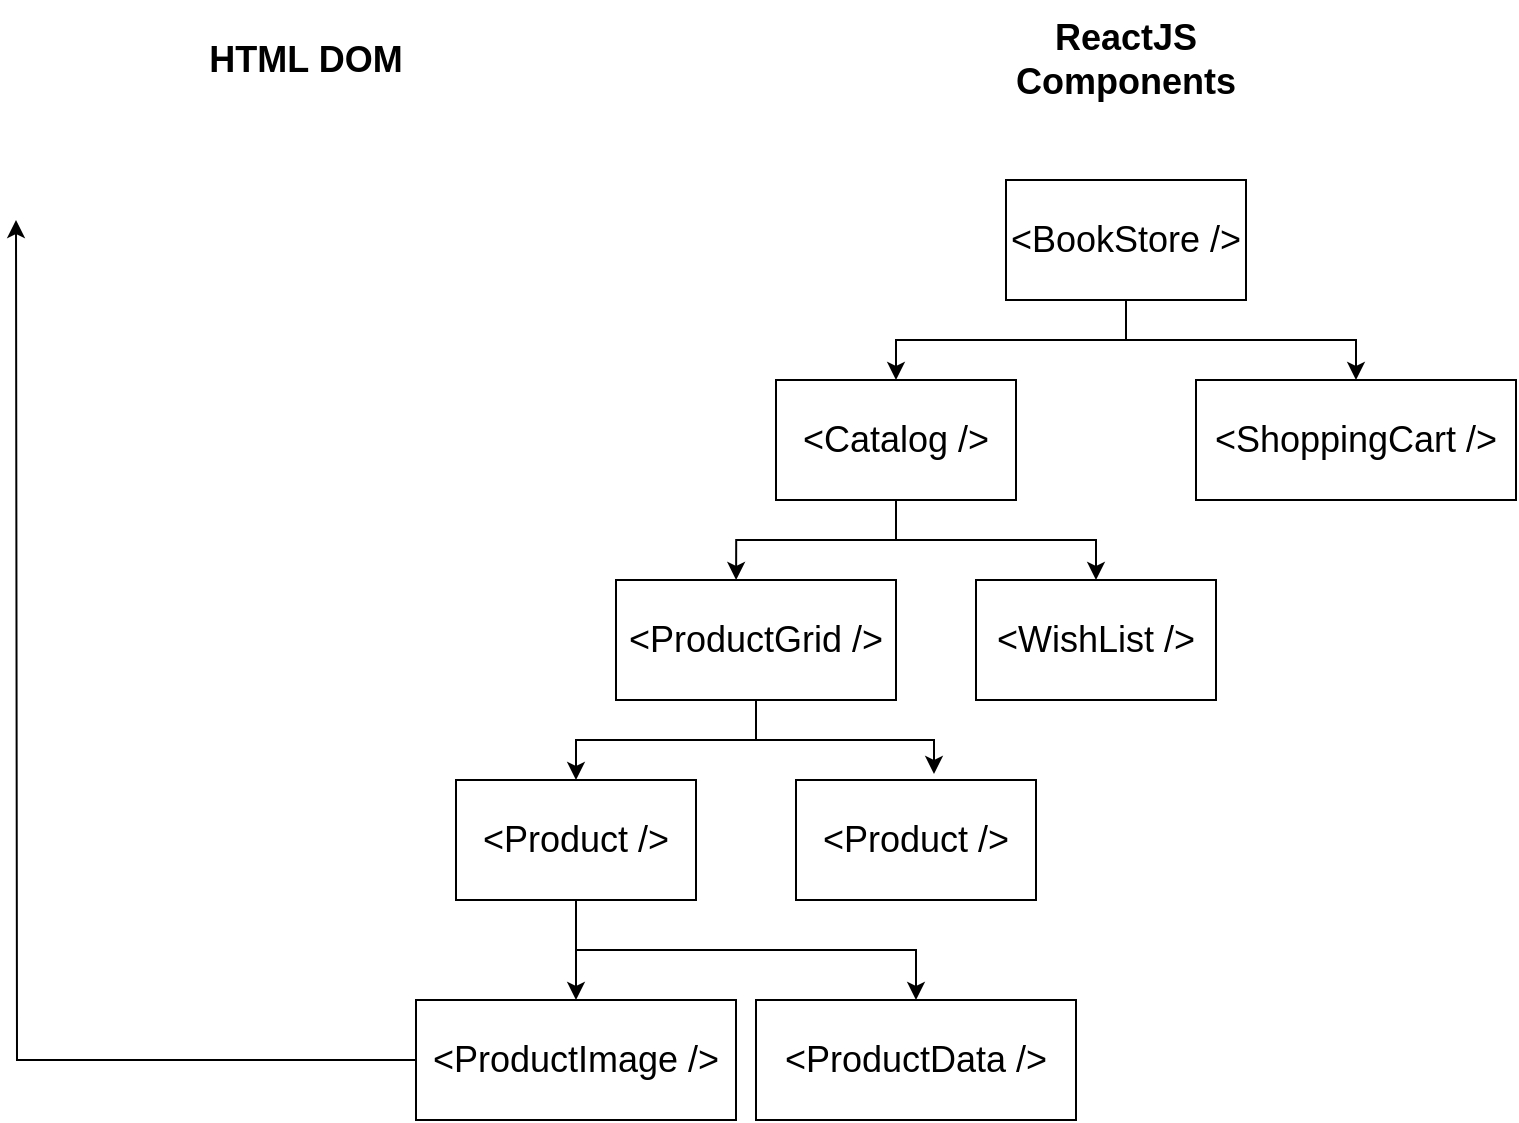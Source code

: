 <mxfile version="20.2.5" type="github">
  <diagram id="nqXrsxQhoWCwrVjzQAjv" name="Page-1">
    <mxGraphModel dx="1018" dy="689" grid="1" gridSize="10" guides="1" tooltips="1" connect="1" arrows="1" fold="1" page="1" pageScale="1" pageWidth="850" pageHeight="1100" math="0" shadow="0">
      <root>
        <mxCell id="0" />
        <mxCell id="1" parent="0" />
        <mxCell id="IPqOJJyZI5L9GblSzHMc-1" value="HTML DOM" style="text;html=1;strokeColor=none;fillColor=none;align=center;verticalAlign=middle;whiteSpace=wrap;rounded=0;fontSize=18;fontStyle=1" vertex="1" parent="1">
          <mxGeometry x="140" y="40" width="130" height="60" as="geometry" />
        </mxCell>
        <mxCell id="IPqOJJyZI5L9GblSzHMc-2" value="ReactJS Components" style="text;html=1;strokeColor=none;fillColor=none;align=center;verticalAlign=middle;whiteSpace=wrap;rounded=0;fontSize=18;fontStyle=1" vertex="1" parent="1">
          <mxGeometry x="550" y="40" width="130" height="60" as="geometry" />
        </mxCell>
        <mxCell id="IPqOJJyZI5L9GblSzHMc-12" style="edgeStyle=orthogonalEdgeStyle;rounded=0;orthogonalLoop=1;jettySize=auto;html=1;exitX=0.5;exitY=1;exitDx=0;exitDy=0;entryX=0.5;entryY=0;entryDx=0;entryDy=0;fontSize=18;" edge="1" parent="1" source="IPqOJJyZI5L9GblSzHMc-3" target="IPqOJJyZI5L9GblSzHMc-4">
          <mxGeometry relative="1" as="geometry" />
        </mxCell>
        <mxCell id="IPqOJJyZI5L9GblSzHMc-19" style="edgeStyle=orthogonalEdgeStyle;rounded=0;orthogonalLoop=1;jettySize=auto;html=1;exitX=0.5;exitY=1;exitDx=0;exitDy=0;fontSize=18;" edge="1" parent="1" source="IPqOJJyZI5L9GblSzHMc-3" target="IPqOJJyZI5L9GblSzHMc-5">
          <mxGeometry relative="1" as="geometry" />
        </mxCell>
        <mxCell id="IPqOJJyZI5L9GblSzHMc-3" value="&amp;lt;BookStore /&amp;gt;" style="rounded=0;whiteSpace=wrap;html=1;fontSize=18;" vertex="1" parent="1">
          <mxGeometry x="555" y="130" width="120" height="60" as="geometry" />
        </mxCell>
        <mxCell id="IPqOJJyZI5L9GblSzHMc-13" style="edgeStyle=orthogonalEdgeStyle;rounded=0;orthogonalLoop=1;jettySize=auto;html=1;exitX=0.5;exitY=1;exitDx=0;exitDy=0;entryX=0.429;entryY=0;entryDx=0;entryDy=0;entryPerimeter=0;fontSize=18;" edge="1" parent="1" source="IPqOJJyZI5L9GblSzHMc-4" target="IPqOJJyZI5L9GblSzHMc-6">
          <mxGeometry relative="1" as="geometry" />
        </mxCell>
        <mxCell id="IPqOJJyZI5L9GblSzHMc-14" style="edgeStyle=orthogonalEdgeStyle;rounded=0;orthogonalLoop=1;jettySize=auto;html=1;exitX=0.5;exitY=1;exitDx=0;exitDy=0;entryX=0.5;entryY=0;entryDx=0;entryDy=0;fontSize=18;" edge="1" parent="1" source="IPqOJJyZI5L9GblSzHMc-4" target="IPqOJJyZI5L9GblSzHMc-7">
          <mxGeometry relative="1" as="geometry" />
        </mxCell>
        <mxCell id="IPqOJJyZI5L9GblSzHMc-4" value="&amp;lt;Catalog /&amp;gt;" style="rounded=0;whiteSpace=wrap;html=1;fontSize=18;" vertex="1" parent="1">
          <mxGeometry x="440" y="230" width="120" height="60" as="geometry" />
        </mxCell>
        <mxCell id="IPqOJJyZI5L9GblSzHMc-5" value="&amp;lt;ShoppingCart /&amp;gt;" style="rounded=0;whiteSpace=wrap;html=1;fontSize=18;" vertex="1" parent="1">
          <mxGeometry x="650" y="230" width="160" height="60" as="geometry" />
        </mxCell>
        <mxCell id="IPqOJJyZI5L9GblSzHMc-17" style="edgeStyle=orthogonalEdgeStyle;rounded=0;orthogonalLoop=1;jettySize=auto;html=1;exitX=0.5;exitY=1;exitDx=0;exitDy=0;entryX=0.5;entryY=0;entryDx=0;entryDy=0;fontSize=18;" edge="1" parent="1" source="IPqOJJyZI5L9GblSzHMc-6" target="IPqOJJyZI5L9GblSzHMc-8">
          <mxGeometry relative="1" as="geometry" />
        </mxCell>
        <mxCell id="IPqOJJyZI5L9GblSzHMc-18" style="edgeStyle=orthogonalEdgeStyle;rounded=0;orthogonalLoop=1;jettySize=auto;html=1;exitX=0.5;exitY=1;exitDx=0;exitDy=0;entryX=0.575;entryY=-0.05;entryDx=0;entryDy=0;entryPerimeter=0;fontSize=18;" edge="1" parent="1" source="IPqOJJyZI5L9GblSzHMc-6" target="IPqOJJyZI5L9GblSzHMc-9">
          <mxGeometry relative="1" as="geometry" />
        </mxCell>
        <mxCell id="IPqOJJyZI5L9GblSzHMc-6" value="&amp;lt;ProductGrid /&amp;gt;" style="rounded=0;whiteSpace=wrap;html=1;fontSize=18;" vertex="1" parent="1">
          <mxGeometry x="360" y="330" width="140" height="60" as="geometry" />
        </mxCell>
        <mxCell id="IPqOJJyZI5L9GblSzHMc-7" value="&amp;lt;WishList /&amp;gt;" style="rounded=0;whiteSpace=wrap;html=1;fontSize=18;" vertex="1" parent="1">
          <mxGeometry x="540" y="330" width="120" height="60" as="geometry" />
        </mxCell>
        <mxCell id="IPqOJJyZI5L9GblSzHMc-20" style="edgeStyle=orthogonalEdgeStyle;rounded=0;orthogonalLoop=1;jettySize=auto;html=1;exitX=0.5;exitY=1;exitDx=0;exitDy=0;entryX=0.5;entryY=0;entryDx=0;entryDy=0;fontSize=18;" edge="1" parent="1" source="IPqOJJyZI5L9GblSzHMc-8" target="IPqOJJyZI5L9GblSzHMc-10">
          <mxGeometry relative="1" as="geometry" />
        </mxCell>
        <mxCell id="IPqOJJyZI5L9GblSzHMc-21" style="edgeStyle=orthogonalEdgeStyle;rounded=0;orthogonalLoop=1;jettySize=auto;html=1;exitX=0.5;exitY=1;exitDx=0;exitDy=0;fontSize=18;" edge="1" parent="1" source="IPqOJJyZI5L9GblSzHMc-8" target="IPqOJJyZI5L9GblSzHMc-11">
          <mxGeometry relative="1" as="geometry" />
        </mxCell>
        <mxCell id="IPqOJJyZI5L9GblSzHMc-8" value="&amp;lt;Product /&amp;gt;" style="rounded=0;whiteSpace=wrap;html=1;fontSize=18;" vertex="1" parent="1">
          <mxGeometry x="280" y="430" width="120" height="60" as="geometry" />
        </mxCell>
        <mxCell id="IPqOJJyZI5L9GblSzHMc-9" value="&amp;lt;Product /&amp;gt;" style="rounded=0;whiteSpace=wrap;html=1;fontSize=18;" vertex="1" parent="1">
          <mxGeometry x="450" y="430" width="120" height="60" as="geometry" />
        </mxCell>
        <mxCell id="IPqOJJyZI5L9GblSzHMc-24" style="edgeStyle=orthogonalEdgeStyle;rounded=0;orthogonalLoop=1;jettySize=auto;html=1;exitX=0;exitY=0.5;exitDx=0;exitDy=0;fontSize=18;" edge="1" parent="1" source="IPqOJJyZI5L9GblSzHMc-10">
          <mxGeometry relative="1" as="geometry">
            <mxPoint x="60" y="150" as="targetPoint" />
          </mxGeometry>
        </mxCell>
        <mxCell id="IPqOJJyZI5L9GblSzHMc-10" value="&amp;lt;ProductImage /&amp;gt;" style="rounded=0;whiteSpace=wrap;html=1;fontSize=18;" vertex="1" parent="1">
          <mxGeometry x="260" y="540" width="160" height="60" as="geometry" />
        </mxCell>
        <mxCell id="IPqOJJyZI5L9GblSzHMc-11" value="&amp;lt;ProductData /&amp;gt;" style="rounded=0;whiteSpace=wrap;html=1;fontSize=18;" vertex="1" parent="1">
          <mxGeometry x="430" y="540" width="160" height="60" as="geometry" />
        </mxCell>
      </root>
    </mxGraphModel>
  </diagram>
</mxfile>
